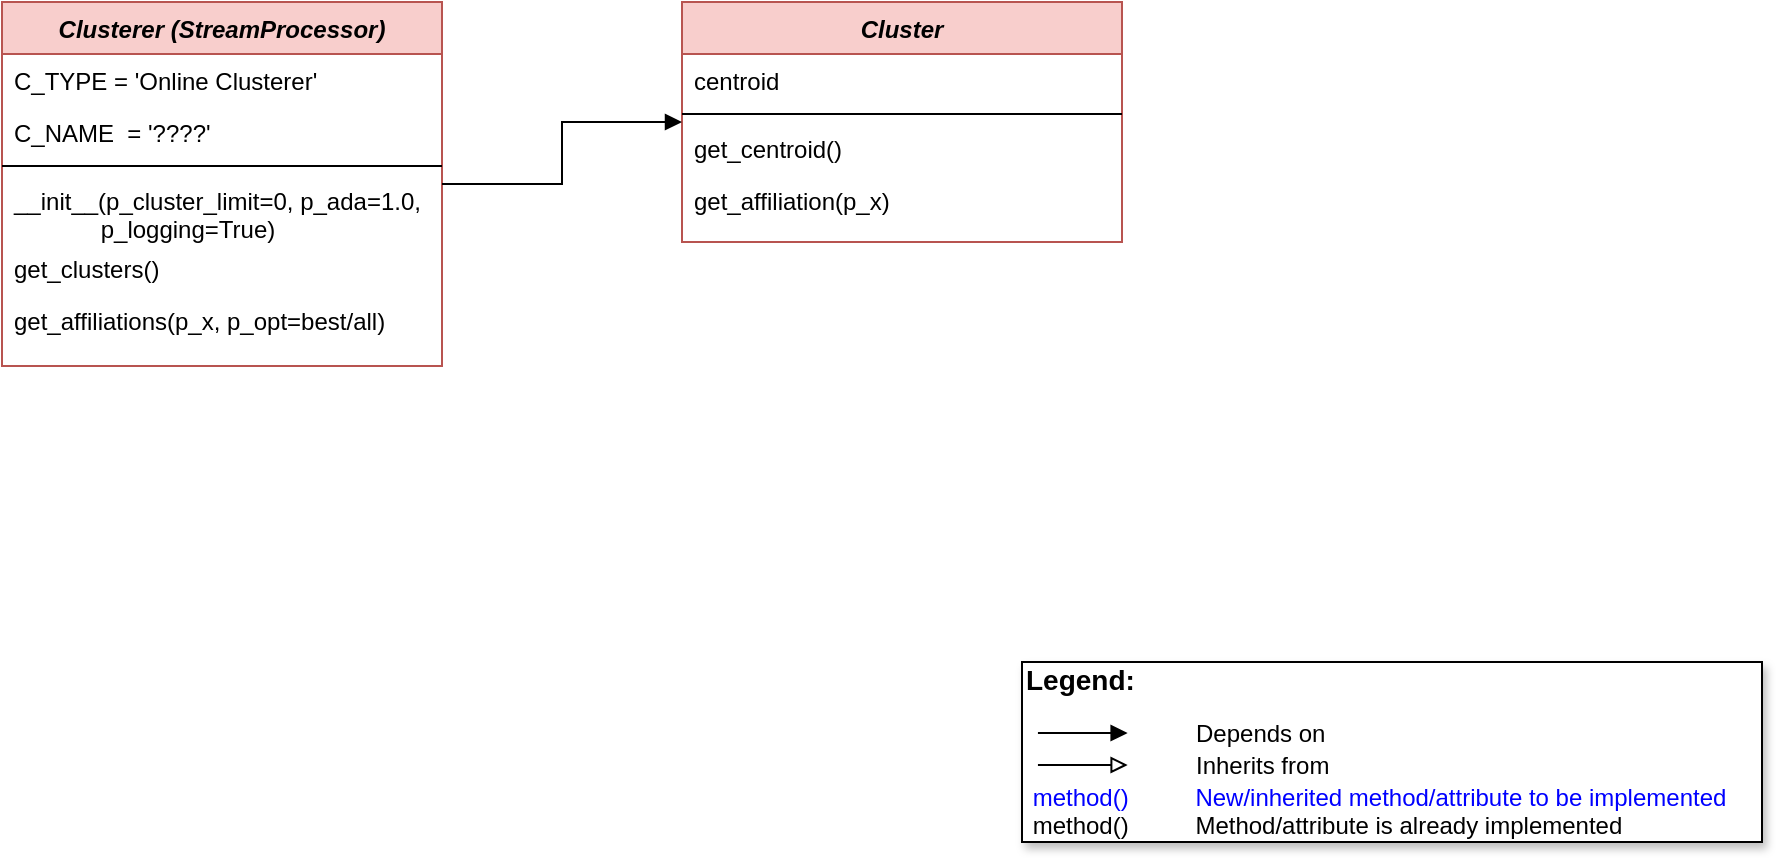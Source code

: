 <mxfile version="14.5.1" type="device"><diagram id="C5RBs43oDa-KdzZeNtuy" name="Page-1"><mxGraphModel dx="1102" dy="851" grid="1" gridSize="10" guides="1" tooltips="1" connect="1" arrows="1" fold="1" page="1" pageScale="1" pageWidth="1654" pageHeight="2336" math="0" shadow="0"><root><mxCell id="WIyWlLk6GJQsqaUBKTNV-0"/><mxCell id="WIyWlLk6GJQsqaUBKTNV-1" parent="WIyWlLk6GJQsqaUBKTNV-0"/><mxCell id="Ajpem7URd99M83uw5aTz-5" value="Cluster" style="swimlane;fontStyle=3;align=center;verticalAlign=top;childLayout=stackLayout;horizontal=1;startSize=26;horizontalStack=0;resizeParent=1;resizeLast=0;collapsible=1;marginBottom=0;rounded=0;shadow=0;strokeWidth=1;fillColor=#f8cecc;strokeColor=#b85450;" parent="WIyWlLk6GJQsqaUBKTNV-1" vertex="1"><mxGeometry x="520" y="80" width="220" height="120" as="geometry"><mxRectangle x="230" y="140" width="160" height="26" as="alternateBounds"/></mxGeometry></mxCell><mxCell id="CJTdCbTjX57TeYxt9lMX-22" value="centroid" style="text;align=left;verticalAlign=top;spacingLeft=4;spacingRight=4;overflow=hidden;rotatable=0;points=[[0,0.5],[1,0.5]];portConstraint=eastwest;" parent="Ajpem7URd99M83uw5aTz-5" vertex="1"><mxGeometry y="26" width="220" height="26" as="geometry"/></mxCell><mxCell id="Ajpem7URd99M83uw5aTz-7" value="" style="line;html=1;strokeWidth=1;align=left;verticalAlign=middle;spacingTop=-1;spacingLeft=3;spacingRight=3;rotatable=0;labelPosition=right;points=[];portConstraint=eastwest;" parent="Ajpem7URd99M83uw5aTz-5" vertex="1"><mxGeometry y="52" width="220" height="8" as="geometry"/></mxCell><mxCell id="Wwr2YmKBVJOQ2Jg0396o-8" value="get_centroid()" style="text;align=left;verticalAlign=top;spacingLeft=4;spacingRight=4;overflow=hidden;rotatable=0;points=[[0,0.5],[1,0.5]];portConstraint=eastwest;" parent="Ajpem7URd99M83uw5aTz-5" vertex="1"><mxGeometry y="60" width="220" height="26" as="geometry"/></mxCell><mxCell id="Ajpem7URd99M83uw5aTz-17" value="get_affiliation(p_x)" style="text;align=left;verticalAlign=top;spacingLeft=4;spacingRight=4;overflow=hidden;rotatable=0;points=[[0,0.5],[1,0.5]];portConstraint=eastwest;" parent="Ajpem7URd99M83uw5aTz-5" vertex="1"><mxGeometry y="86" width="220" height="26" as="geometry"/></mxCell><mxCell id="CJTdCbTjX57TeYxt9lMX-0" value="Clusterer (StreamProcessor)" style="swimlane;fontStyle=3;align=center;verticalAlign=top;childLayout=stackLayout;horizontal=1;startSize=26;horizontalStack=0;resizeParent=1;resizeLast=0;collapsible=1;marginBottom=0;rounded=0;shadow=0;strokeWidth=1;fillColor=#f8cecc;strokeColor=#b85450;" parent="WIyWlLk6GJQsqaUBKTNV-1" vertex="1"><mxGeometry x="180" y="80" width="220" height="182" as="geometry"><mxRectangle x="230" y="140" width="160" height="26" as="alternateBounds"/></mxGeometry></mxCell><mxCell id="NMoa28oYE2T5AQHF29G--0" value="C_TYPE = 'Online Clusterer'" style="text;align=left;verticalAlign=top;spacingLeft=4;spacingRight=4;overflow=hidden;rotatable=0;points=[[0,0.5],[1,0.5]];portConstraint=eastwest;" vertex="1" parent="CJTdCbTjX57TeYxt9lMX-0"><mxGeometry y="26" width="220" height="26" as="geometry"/></mxCell><mxCell id="CJTdCbTjX57TeYxt9lMX-24" value="C_NAME  = '????'" style="text;align=left;verticalAlign=top;spacingLeft=4;spacingRight=4;overflow=hidden;rotatable=0;points=[[0,0.5],[1,0.5]];portConstraint=eastwest;" parent="CJTdCbTjX57TeYxt9lMX-0" vertex="1"><mxGeometry y="52" width="220" height="26" as="geometry"/></mxCell><mxCell id="CJTdCbTjX57TeYxt9lMX-1" value="" style="line;html=1;strokeWidth=1;align=left;verticalAlign=middle;spacingTop=-1;spacingLeft=3;spacingRight=3;rotatable=0;labelPosition=right;points=[];portConstraint=eastwest;" parent="CJTdCbTjX57TeYxt9lMX-0" vertex="1"><mxGeometry y="78" width="220" height="8" as="geometry"/></mxCell><mxCell id="NMoa28oYE2T5AQHF29G--1" value="__init__(p_cluster_limit=0, p_ada=1.0, &#10;             p_logging=True)" style="text;align=left;verticalAlign=top;spacingLeft=4;spacingRight=4;overflow=hidden;rotatable=0;points=[[0,0.5],[1,0.5]];portConstraint=eastwest;" vertex="1" parent="CJTdCbTjX57TeYxt9lMX-0"><mxGeometry y="86" width="220" height="34" as="geometry"/></mxCell><mxCell id="NMoa28oYE2T5AQHF29G--3" value="get_clusters()" style="text;align=left;verticalAlign=top;spacingLeft=4;spacingRight=4;overflow=hidden;rotatable=0;points=[[0,0.5],[1,0.5]];portConstraint=eastwest;" vertex="1" parent="CJTdCbTjX57TeYxt9lMX-0"><mxGeometry y="120" width="220" height="26" as="geometry"/></mxCell><mxCell id="NMoa28oYE2T5AQHF29G--4" value="get_affiliations(p_x, p_opt=best/all)" style="text;align=left;verticalAlign=top;spacingLeft=4;spacingRight=4;overflow=hidden;rotatable=0;points=[[0,0.5],[1,0.5]];portConstraint=eastwest;" vertex="1" parent="CJTdCbTjX57TeYxt9lMX-0"><mxGeometry y="146" width="220" height="26" as="geometry"/></mxCell><mxCell id="CJTdCbTjX57TeYxt9lMX-11" value="" style="group;container=1;" parent="WIyWlLk6GJQsqaUBKTNV-1" connectable="0" vertex="1"><mxGeometry x="690" y="410" width="370" height="90" as="geometry"/></mxCell><mxCell id="CJTdCbTjX57TeYxt9lMX-12" value="&lt;font color=&quot;#000000&quot; size=&quot;1&quot;&gt;&lt;b style=&quot;font-size: 14px&quot;&gt;Legend:&lt;br&gt;&lt;/b&gt;&lt;/font&gt;&lt;br&gt;&lt;br&gt;&lt;br&gt;&lt;font color=&quot;#0000ff&quot;&gt;&amp;nbsp;method()&amp;nbsp; &amp;nbsp; &amp;nbsp; &amp;nbsp; &amp;nbsp; New/inherited method/attribute to be implemented&lt;/font&gt;&lt;br&gt;&lt;font color=&quot;#000000&quot;&gt;&amp;nbsp;method()&amp;nbsp; &amp;nbsp; &amp;nbsp; &amp;nbsp; &amp;nbsp; Method/attribute is already implemented&lt;/font&gt;" style="text;html=1;align=left;verticalAlign=middle;whiteSpace=wrap;rounded=0;fontColor=#006600;strokeColor=#000000;shadow=1;fillColor=#ffffff;" parent="CJTdCbTjX57TeYxt9lMX-11" vertex="1"><mxGeometry width="370.0" height="90" as="geometry"/></mxCell><mxCell id="CJTdCbTjX57TeYxt9lMX-13" value="Depends on" style="endArrow=block;html=1;labelPosition=right;verticalLabelPosition=middle;align=left;verticalAlign=middle;endFill=1;fontSize=12;" parent="CJTdCbTjX57TeYxt9lMX-11" edge="1"><mxGeometry x="1" y="32" width="50" height="50" relative="1" as="geometry"><mxPoint x="7.97" y="35.5" as="sourcePoint"/><mxPoint x="52.818" y="35.5" as="targetPoint"/><mxPoint x="32" y="32" as="offset"/></mxGeometry></mxCell><mxCell id="CJTdCbTjX57TeYxt9lMX-14" value="Inherits from" style="endArrow=block;html=1;labelPosition=right;verticalLabelPosition=middle;align=left;verticalAlign=middle;endFill=0;fontSize=12;" parent="CJTdCbTjX57TeYxt9lMX-11" edge="1"><mxGeometry x="1" y="32" width="50" height="50" relative="1" as="geometry"><mxPoint x="7.97" y="51.5" as="sourcePoint"/><mxPoint x="52.818" y="51.5" as="targetPoint"/><mxPoint x="32" y="32" as="offset"/></mxGeometry></mxCell><mxCell id="NMoa28oYE2T5AQHF29G--2" style="edgeStyle=orthogonalEdgeStyle;rounded=0;orthogonalLoop=1;jettySize=auto;html=1;endArrow=block;endFill=1;" edge="1" parent="WIyWlLk6GJQsqaUBKTNV-1" source="CJTdCbTjX57TeYxt9lMX-0" target="Ajpem7URd99M83uw5aTz-5"><mxGeometry relative="1" as="geometry"/></mxCell></root></mxGraphModel></diagram></mxfile>
